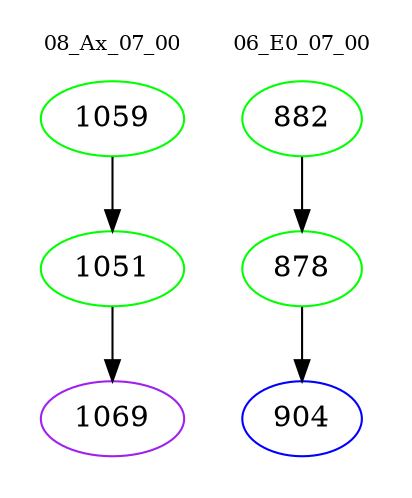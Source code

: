 digraph{
subgraph cluster_0 {
color = white
label = "08_Ax_07_00";
fontsize=10;
T0_1059 [label="1059", color="green"]
T0_1059 -> T0_1051 [color="black"]
T0_1051 [label="1051", color="green"]
T0_1051 -> T0_1069 [color="black"]
T0_1069 [label="1069", color="purple"]
}
subgraph cluster_1 {
color = white
label = "06_E0_07_00";
fontsize=10;
T1_882 [label="882", color="green"]
T1_882 -> T1_878 [color="black"]
T1_878 [label="878", color="green"]
T1_878 -> T1_904 [color="black"]
T1_904 [label="904", color="blue"]
}
}
